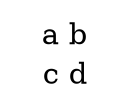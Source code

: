 digraph structs {
node [shape=plaintext]
struct1 [label=<
<TABLE BORDER="0" CELLBORDER="0" CELLSPACING="0">

<tr><td>a</td><td>b</td></tr>
<tr><td>c</td><td>d</td></tr>

</TABLE>
>];
}